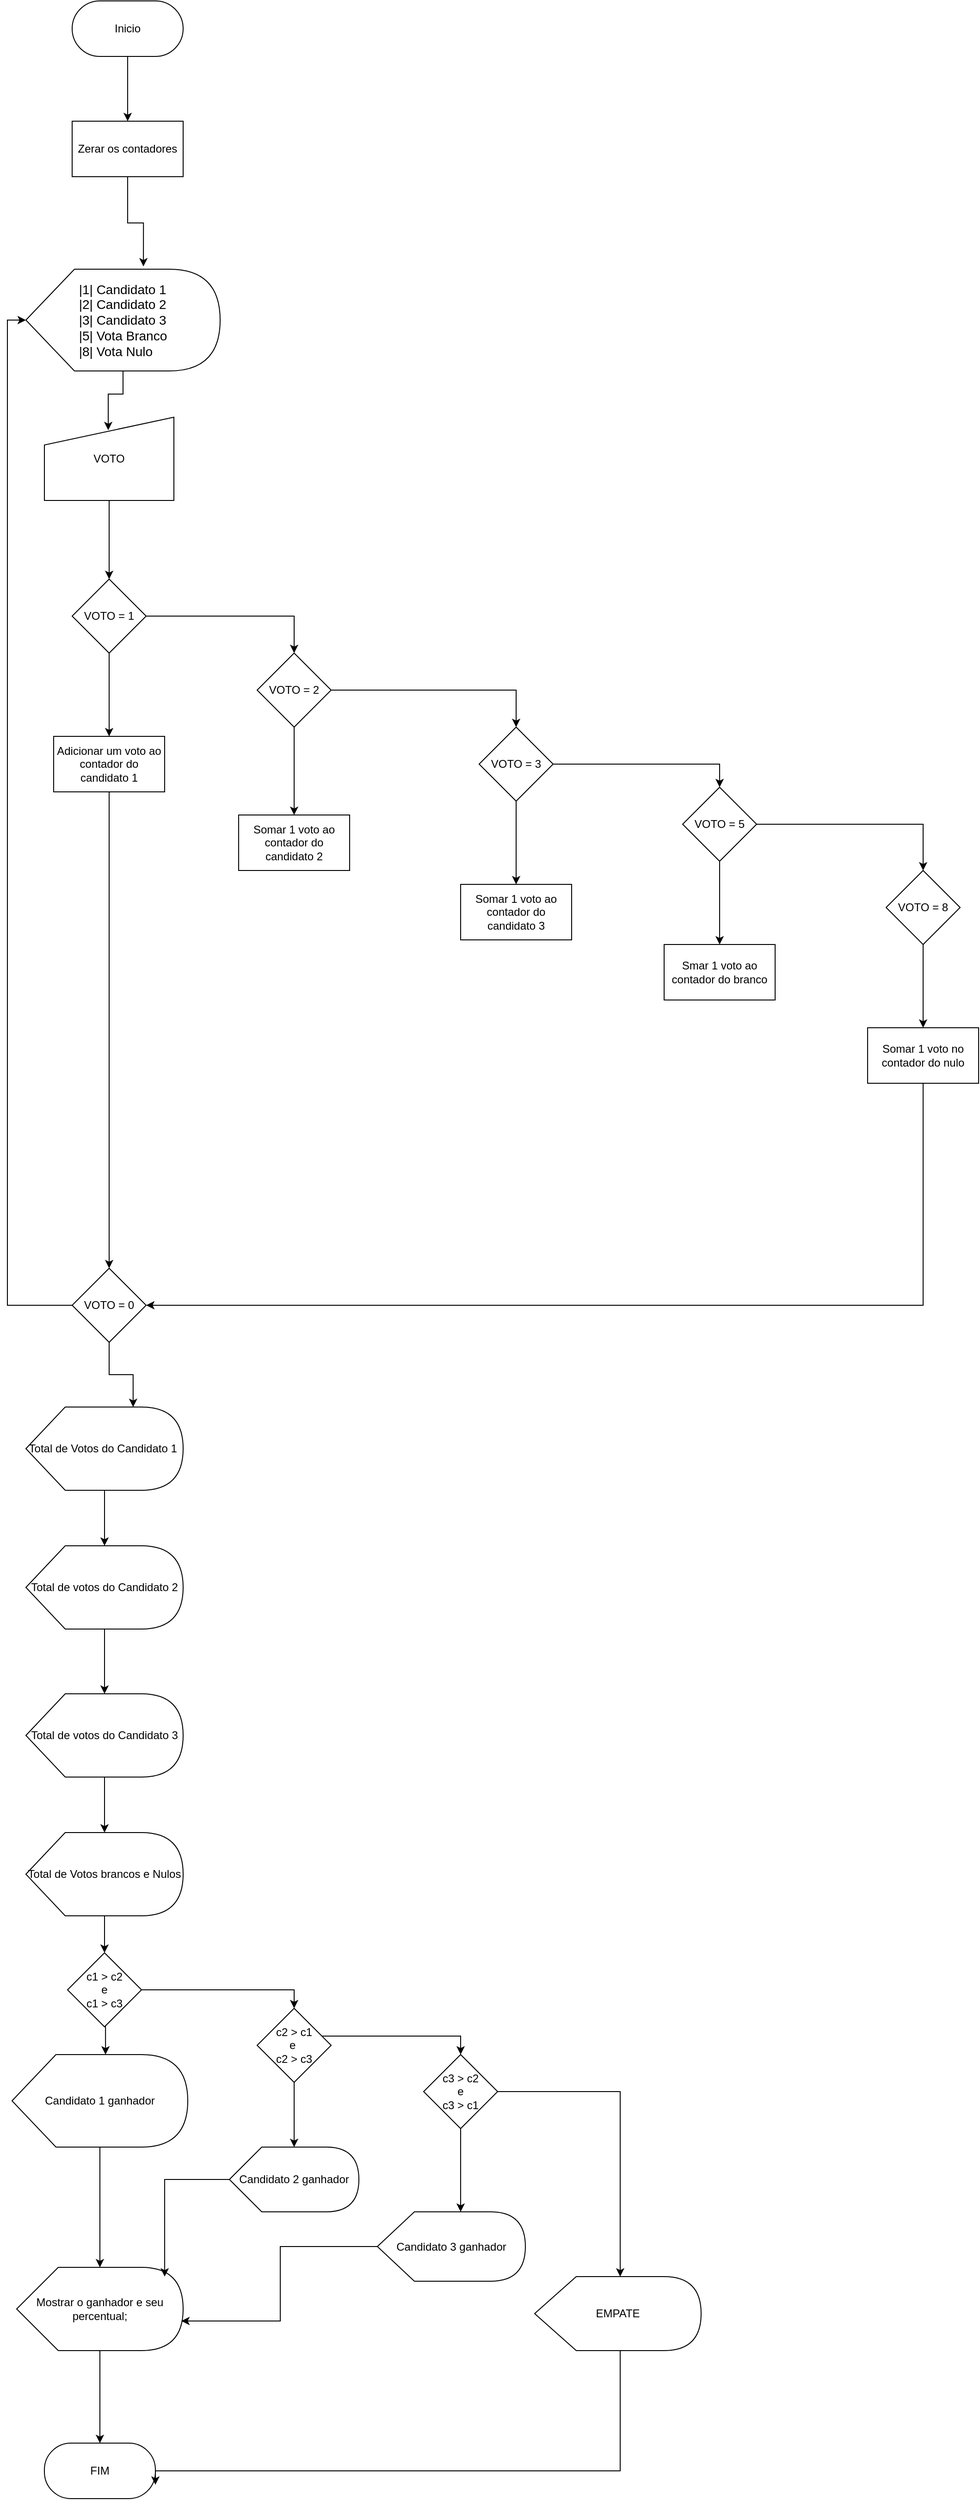 <mxfile version="22.0.4" type="github">
  <diagram id="kgpKYQtTHZ0yAKxKKP6v" name="Page-1">
    <mxGraphModel dx="1434" dy="758" grid="1" gridSize="10" guides="1" tooltips="1" connect="1" arrows="1" fold="1" page="1" pageScale="1" pageWidth="850" pageHeight="1100" math="0" shadow="0">
      <root>
        <mxCell id="0" />
        <mxCell id="1" parent="0" />
        <mxCell id="rz1NUizE8AmCartYALVX-5" style="edgeStyle=orthogonalEdgeStyle;rounded=0;orthogonalLoop=1;jettySize=auto;html=1;" edge="1" parent="1" source="rz1NUizE8AmCartYALVX-4" target="rz1NUizE8AmCartYALVX-6">
          <mxGeometry relative="1" as="geometry">
            <mxPoint x="170" y="270" as="targetPoint" />
          </mxGeometry>
        </mxCell>
        <mxCell id="rz1NUizE8AmCartYALVX-4" value="&lt;font style=&quot;vertical-align: inherit;&quot;&gt;&lt;font style=&quot;vertical-align: inherit;&quot;&gt;Inicio&lt;/font&gt;&lt;/font&gt;" style="rounded=1;whiteSpace=wrap;html=1;arcSize=50;" vertex="1" parent="1">
          <mxGeometry x="110" y="110" width="120" height="60" as="geometry" />
        </mxCell>
        <mxCell id="rz1NUizE8AmCartYALVX-8" style="edgeStyle=orthogonalEdgeStyle;rounded=0;orthogonalLoop=1;jettySize=auto;html=1;exitX=0.5;exitY=1;exitDx=0;exitDy=0;entryX=0.605;entryY=-0.027;entryDx=0;entryDy=0;entryPerimeter=0;" edge="1" parent="1" source="rz1NUizE8AmCartYALVX-6" target="rz1NUizE8AmCartYALVX-7">
          <mxGeometry relative="1" as="geometry">
            <mxPoint x="170" y="320" as="targetPoint" />
          </mxGeometry>
        </mxCell>
        <mxCell id="rz1NUizE8AmCartYALVX-6" value="&lt;font style=&quot;vertical-align: inherit;&quot;&gt;&lt;font style=&quot;vertical-align: inherit;&quot;&gt;Zerar os contadores&lt;/font&gt;&lt;/font&gt;" style="rounded=0;whiteSpace=wrap;html=1;" vertex="1" parent="1">
          <mxGeometry x="110" y="240" width="120" height="60" as="geometry" />
        </mxCell>
        <mxCell id="rz1NUizE8AmCartYALVX-9" style="edgeStyle=orthogonalEdgeStyle;rounded=0;orthogonalLoop=1;jettySize=auto;html=1;entryX=0.493;entryY=0.156;entryDx=0;entryDy=0;entryPerimeter=0;" edge="1" parent="1" source="rz1NUizE8AmCartYALVX-7" target="rz1NUizE8AmCartYALVX-10">
          <mxGeometry relative="1" as="geometry">
            <mxPoint x="180" y="600" as="targetPoint" />
          </mxGeometry>
        </mxCell>
        <mxCell id="rz1NUizE8AmCartYALVX-7" value="&lt;div style=&quot;text-align: justify;&quot;&gt;&lt;span style=&quot;font-size: 14px; background-color: initial;&quot;&gt;|1| Candidato 1&lt;/span&gt;&lt;/div&gt;&lt;font style=&quot;vertical-align: inherit;&quot;&gt;&lt;div style=&quot;text-align: justify;&quot;&gt;&lt;span style=&quot;font-size: 14px; background-color: initial;&quot;&gt;|2| Candidato 2&lt;/span&gt;&lt;/div&gt;&lt;font style=&quot;vertical-align: inherit; font-size: 14px;&quot;&gt;&lt;div style=&quot;text-align: justify;&quot;&gt;&lt;span style=&quot;background-color: initial;&quot;&gt;|3| Candidato 3&lt;/span&gt;&lt;/div&gt;&lt;div style=&quot;text-align: justify;&quot;&gt;&lt;span style=&quot;background-color: initial;&quot;&gt;|5| Vota Branco&lt;/span&gt;&lt;/div&gt;&lt;div style=&quot;text-align: justify;&quot;&gt;&lt;span style=&quot;background-color: initial;&quot;&gt;|8| Vota Nulo&lt;/span&gt;&lt;/div&gt;&lt;/font&gt;&lt;/font&gt;" style="shape=display;whiteSpace=wrap;html=1;" vertex="1" parent="1">
          <mxGeometry x="60" y="400" width="210" height="110" as="geometry" />
        </mxCell>
        <mxCell id="rz1NUizE8AmCartYALVX-21" value="" style="edgeStyle=orthogonalEdgeStyle;rounded=0;orthogonalLoop=1;jettySize=auto;html=1;" edge="1" parent="1" source="rz1NUizE8AmCartYALVX-10" target="rz1NUizE8AmCartYALVX-20">
          <mxGeometry relative="1" as="geometry" />
        </mxCell>
        <mxCell id="rz1NUizE8AmCartYALVX-10" value="&lt;font style=&quot;vertical-align: inherit;&quot;&gt;&lt;font style=&quot;vertical-align: inherit;&quot;&gt;VOTO&lt;/font&gt;&lt;/font&gt;" style="shape=manualInput;whiteSpace=wrap;html=1;" vertex="1" parent="1">
          <mxGeometry x="80" y="560" width="140" height="90" as="geometry" />
        </mxCell>
        <mxCell id="rz1NUizE8AmCartYALVX-24" value="" style="edgeStyle=orthogonalEdgeStyle;rounded=0;orthogonalLoop=1;jettySize=auto;html=1;" edge="1" parent="1" source="rz1NUizE8AmCartYALVX-20" target="rz1NUizE8AmCartYALVX-23">
          <mxGeometry relative="1" as="geometry" />
        </mxCell>
        <mxCell id="rz1NUizE8AmCartYALVX-28" value="" style="edgeStyle=orthogonalEdgeStyle;rounded=0;orthogonalLoop=1;jettySize=auto;html=1;entryX=0.5;entryY=0;entryDx=0;entryDy=0;" edge="1" parent="1" source="rz1NUizE8AmCartYALVX-20" target="rz1NUizE8AmCartYALVX-27">
          <mxGeometry relative="1" as="geometry" />
        </mxCell>
        <mxCell id="rz1NUizE8AmCartYALVX-20" value="&lt;font style=&quot;vertical-align: inherit;&quot;&gt;&lt;font style=&quot;vertical-align: inherit;&quot;&gt;VOTO = 1&lt;/font&gt;&lt;/font&gt;" style="rhombus;whiteSpace=wrap;html=1;" vertex="1" parent="1">
          <mxGeometry x="110" y="735" width="80" height="80" as="geometry" />
        </mxCell>
        <mxCell id="rz1NUizE8AmCartYALVX-35" value="" style="edgeStyle=orthogonalEdgeStyle;rounded=0;orthogonalLoop=1;jettySize=auto;html=1;" edge="1" parent="1" source="rz1NUizE8AmCartYALVX-23" target="rz1NUizE8AmCartYALVX-34">
          <mxGeometry relative="1" as="geometry" />
        </mxCell>
        <mxCell id="rz1NUizE8AmCartYALVX-23" value="&lt;font style=&quot;vertical-align: inherit;&quot;&gt;&lt;font style=&quot;vertical-align: inherit;&quot;&gt;Adicionar um voto ao contador do candidato 1&lt;/font&gt;&lt;/font&gt;" style="whiteSpace=wrap;html=1;" vertex="1" parent="1">
          <mxGeometry x="90" y="905" width="120" height="60" as="geometry" />
        </mxCell>
        <mxCell id="rz1NUizE8AmCartYALVX-30" value="" style="edgeStyle=orthogonalEdgeStyle;rounded=0;orthogonalLoop=1;jettySize=auto;html=1;" edge="1" parent="1" source="rz1NUizE8AmCartYALVX-27" target="rz1NUizE8AmCartYALVX-29">
          <mxGeometry relative="1" as="geometry" />
        </mxCell>
        <mxCell id="rz1NUizE8AmCartYALVX-32" value="" style="edgeStyle=orthogonalEdgeStyle;rounded=0;orthogonalLoop=1;jettySize=auto;html=1;entryX=0.5;entryY=0;entryDx=0;entryDy=0;" edge="1" parent="1" source="rz1NUizE8AmCartYALVX-27" target="rz1NUizE8AmCartYALVX-31">
          <mxGeometry relative="1" as="geometry" />
        </mxCell>
        <mxCell id="rz1NUizE8AmCartYALVX-27" value="&lt;font style=&quot;vertical-align: inherit;&quot;&gt;&lt;font style=&quot;vertical-align: inherit;&quot;&gt;VOTO = 2&lt;/font&gt;&lt;/font&gt;" style="rhombus;whiteSpace=wrap;html=1;" vertex="1" parent="1">
          <mxGeometry x="310" y="815" width="80" height="80" as="geometry" />
        </mxCell>
        <mxCell id="rz1NUizE8AmCartYALVX-29" value="&lt;font style=&quot;vertical-align: inherit;&quot;&gt;&lt;font style=&quot;vertical-align: inherit;&quot;&gt;&lt;font style=&quot;vertical-align: inherit;&quot;&gt;&lt;font style=&quot;vertical-align: inherit;&quot;&gt;Somar 1 voto ao contador do candidato 2&lt;/font&gt;&lt;/font&gt;&lt;/font&gt;&lt;/font&gt;" style="whiteSpace=wrap;html=1;" vertex="1" parent="1">
          <mxGeometry x="290" y="990" width="120" height="60" as="geometry" />
        </mxCell>
        <mxCell id="rz1NUizE8AmCartYALVX-37" value="" style="edgeStyle=orthogonalEdgeStyle;rounded=0;orthogonalLoop=1;jettySize=auto;html=1;" edge="1" parent="1" source="rz1NUizE8AmCartYALVX-31" target="rz1NUizE8AmCartYALVX-36">
          <mxGeometry relative="1" as="geometry" />
        </mxCell>
        <mxCell id="rz1NUizE8AmCartYALVX-39" value="" style="edgeStyle=orthogonalEdgeStyle;rounded=0;orthogonalLoop=1;jettySize=auto;html=1;entryX=0.5;entryY=0;entryDx=0;entryDy=0;" edge="1" parent="1" source="rz1NUizE8AmCartYALVX-31" target="rz1NUizE8AmCartYALVX-38">
          <mxGeometry relative="1" as="geometry" />
        </mxCell>
        <mxCell id="rz1NUizE8AmCartYALVX-31" value="&lt;font style=&quot;vertical-align: inherit;&quot;&gt;&lt;font style=&quot;vertical-align: inherit;&quot;&gt;VOTO = 3&lt;/font&gt;&lt;/font&gt;" style="rhombus;whiteSpace=wrap;html=1;" vertex="1" parent="1">
          <mxGeometry x="550" y="895" width="80" height="80" as="geometry" />
        </mxCell>
        <mxCell id="rz1NUizE8AmCartYALVX-47" style="edgeStyle=orthogonalEdgeStyle;rounded=0;orthogonalLoop=1;jettySize=auto;html=1;entryX=0;entryY=0.5;entryDx=0;entryDy=0;entryPerimeter=0;" edge="1" parent="1" source="rz1NUizE8AmCartYALVX-34" target="rz1NUizE8AmCartYALVX-7">
          <mxGeometry relative="1" as="geometry">
            <mxPoint x="20" y="313" as="targetPoint" />
            <Array as="points">
              <mxPoint x="40" y="1520" />
              <mxPoint x="40" y="455" />
            </Array>
          </mxGeometry>
        </mxCell>
        <mxCell id="rz1NUizE8AmCartYALVX-34" value="&lt;font style=&quot;vertical-align: inherit;&quot;&gt;&lt;font style=&quot;vertical-align: inherit;&quot;&gt;VOTO = 0&lt;/font&gt;&lt;/font&gt;" style="rhombus;whiteSpace=wrap;html=1;" vertex="1" parent="1">
          <mxGeometry x="110" y="1480" width="80" height="80" as="geometry" />
        </mxCell>
        <mxCell id="rz1NUizE8AmCartYALVX-36" value="&lt;font style=&quot;vertical-align: inherit;&quot;&gt;&lt;font style=&quot;vertical-align: inherit;&quot;&gt;&lt;font style=&quot;vertical-align: inherit;&quot;&gt;&lt;font style=&quot;vertical-align: inherit;&quot;&gt;Somar 1 voto ao contador do candidato 3&lt;/font&gt;&lt;/font&gt;&lt;/font&gt;&lt;/font&gt;" style="whiteSpace=wrap;html=1;" vertex="1" parent="1">
          <mxGeometry x="530" y="1065" width="120" height="60" as="geometry" />
        </mxCell>
        <mxCell id="rz1NUizE8AmCartYALVX-41" value="" style="edgeStyle=orthogonalEdgeStyle;rounded=0;orthogonalLoop=1;jettySize=auto;html=1;" edge="1" parent="1" source="rz1NUizE8AmCartYALVX-38" target="rz1NUizE8AmCartYALVX-40">
          <mxGeometry relative="1" as="geometry" />
        </mxCell>
        <mxCell id="rz1NUizE8AmCartYALVX-43" value="" style="edgeStyle=orthogonalEdgeStyle;rounded=0;orthogonalLoop=1;jettySize=auto;html=1;entryX=0.5;entryY=0;entryDx=0;entryDy=0;" edge="1" parent="1" source="rz1NUizE8AmCartYALVX-38" target="rz1NUizE8AmCartYALVX-42">
          <mxGeometry relative="1" as="geometry" />
        </mxCell>
        <mxCell id="rz1NUizE8AmCartYALVX-38" value="&lt;font style=&quot;vertical-align: inherit;&quot;&gt;&lt;font style=&quot;vertical-align: inherit;&quot;&gt;&lt;font style=&quot;vertical-align: inherit;&quot;&gt;&lt;font style=&quot;vertical-align: inherit;&quot;&gt;VOTO = 5&lt;/font&gt;&lt;/font&gt;&lt;/font&gt;&lt;/font&gt;" style="rhombus;whiteSpace=wrap;html=1;" vertex="1" parent="1">
          <mxGeometry x="770" y="960" width="80" height="80" as="geometry" />
        </mxCell>
        <mxCell id="rz1NUizE8AmCartYALVX-40" value="&lt;font style=&quot;vertical-align: inherit;&quot;&gt;&lt;font style=&quot;vertical-align: inherit;&quot;&gt;Smar 1 voto ao contador do branco&lt;/font&gt;&lt;/font&gt;" style="whiteSpace=wrap;html=1;" vertex="1" parent="1">
          <mxGeometry x="750" y="1130" width="120" height="60" as="geometry" />
        </mxCell>
        <mxCell id="rz1NUizE8AmCartYALVX-45" value="" style="edgeStyle=orthogonalEdgeStyle;rounded=0;orthogonalLoop=1;jettySize=auto;html=1;" edge="1" parent="1" source="rz1NUizE8AmCartYALVX-42" target="rz1NUizE8AmCartYALVX-44">
          <mxGeometry relative="1" as="geometry" />
        </mxCell>
        <mxCell id="rz1NUizE8AmCartYALVX-42" value="&lt;font style=&quot;vertical-align: inherit;&quot;&gt;&lt;font style=&quot;vertical-align: inherit;&quot;&gt;&lt;font style=&quot;vertical-align: inherit;&quot;&gt;&lt;font style=&quot;vertical-align: inherit;&quot;&gt;VOTO = 8&lt;/font&gt;&lt;/font&gt;&lt;/font&gt;&lt;/font&gt;" style="rhombus;whiteSpace=wrap;html=1;" vertex="1" parent="1">
          <mxGeometry x="990" y="1050" width="80" height="80" as="geometry" />
        </mxCell>
        <mxCell id="rz1NUizE8AmCartYALVX-46" style="edgeStyle=orthogonalEdgeStyle;rounded=0;orthogonalLoop=1;jettySize=auto;html=1;entryX=1;entryY=0.5;entryDx=0;entryDy=0;" edge="1" parent="1" source="rz1NUizE8AmCartYALVX-44" target="rz1NUizE8AmCartYALVX-34">
          <mxGeometry relative="1" as="geometry">
            <Array as="points">
              <mxPoint x="1030" y="1520" />
            </Array>
          </mxGeometry>
        </mxCell>
        <mxCell id="rz1NUizE8AmCartYALVX-44" value="&lt;font style=&quot;vertical-align: inherit;&quot;&gt;&lt;font style=&quot;vertical-align: inherit;&quot;&gt;Somar 1 voto no contador do nulo&lt;/font&gt;&lt;/font&gt;" style="whiteSpace=wrap;html=1;" vertex="1" parent="1">
          <mxGeometry x="970" y="1220" width="120" height="60" as="geometry" />
        </mxCell>
        <mxCell id="rz1NUizE8AmCartYALVX-55" value="" style="edgeStyle=orthogonalEdgeStyle;rounded=0;orthogonalLoop=1;jettySize=auto;html=1;" edge="1" parent="1" source="rz1NUizE8AmCartYALVX-50" target="rz1NUizE8AmCartYALVX-54">
          <mxGeometry relative="1" as="geometry" />
        </mxCell>
        <mxCell id="rz1NUizE8AmCartYALVX-50" value="Total de Votos do Candidato 1&amp;nbsp;" style="shape=display;whiteSpace=wrap;html=1;" vertex="1" parent="1">
          <mxGeometry x="60" y="1630" width="170" height="90" as="geometry" />
        </mxCell>
        <mxCell id="rz1NUizE8AmCartYALVX-52" style="edgeStyle=orthogonalEdgeStyle;rounded=0;orthogonalLoop=1;jettySize=auto;html=1;entryX=0.682;entryY=0;entryDx=0;entryDy=0;entryPerimeter=0;" edge="1" parent="1" source="rz1NUizE8AmCartYALVX-34" target="rz1NUizE8AmCartYALVX-50">
          <mxGeometry relative="1" as="geometry" />
        </mxCell>
        <mxCell id="rz1NUizE8AmCartYALVX-57" value="" style="edgeStyle=orthogonalEdgeStyle;rounded=0;orthogonalLoop=1;jettySize=auto;html=1;" edge="1" parent="1" source="rz1NUizE8AmCartYALVX-54" target="rz1NUizE8AmCartYALVX-56">
          <mxGeometry relative="1" as="geometry" />
        </mxCell>
        <mxCell id="rz1NUizE8AmCartYALVX-54" value="Total de votos do Candidato 2" style="shape=display;whiteSpace=wrap;html=1;" vertex="1" parent="1">
          <mxGeometry x="60" y="1780" width="170" height="90" as="geometry" />
        </mxCell>
        <mxCell id="rz1NUizE8AmCartYALVX-94" value="" style="edgeStyle=orthogonalEdgeStyle;rounded=0;orthogonalLoop=1;jettySize=auto;html=1;" edge="1" parent="1" source="rz1NUizE8AmCartYALVX-56" target="rz1NUizE8AmCartYALVX-93">
          <mxGeometry relative="1" as="geometry" />
        </mxCell>
        <mxCell id="rz1NUizE8AmCartYALVX-56" value="Total de votos do Candidato 3" style="shape=display;whiteSpace=wrap;html=1;" vertex="1" parent="1">
          <mxGeometry x="60" y="1940" width="170" height="90" as="geometry" />
        </mxCell>
        <mxCell id="rz1NUizE8AmCartYALVX-103" style="edgeStyle=orthogonalEdgeStyle;rounded=0;orthogonalLoop=1;jettySize=auto;html=1;entryX=0.5;entryY=0;entryDx=0;entryDy=0;" edge="1" parent="1" source="rz1NUizE8AmCartYALVX-58" target="rz1NUizE8AmCartYALVX-60">
          <mxGeometry relative="1" as="geometry" />
        </mxCell>
        <mxCell id="rz1NUizE8AmCartYALVX-58" value="c1 &amp;gt; c2&lt;br&gt;e&lt;br&gt;c1 &amp;gt; c3" style="rhombus;whiteSpace=wrap;html=1;" vertex="1" parent="1">
          <mxGeometry x="105" y="2220" width="80" height="80" as="geometry" />
        </mxCell>
        <mxCell id="rz1NUizE8AmCartYALVX-104" value="" style="edgeStyle=orthogonalEdgeStyle;rounded=0;orthogonalLoop=1;jettySize=auto;html=1;" edge="1" parent="1" source="rz1NUizE8AmCartYALVX-60" target="rz1NUizE8AmCartYALVX-62">
          <mxGeometry relative="1" as="geometry">
            <Array as="points">
              <mxPoint x="530" y="2310" />
            </Array>
          </mxGeometry>
        </mxCell>
        <mxCell id="rz1NUizE8AmCartYALVX-60" value="c2 &amp;gt; c1&lt;br&gt;e&amp;nbsp;&lt;br&gt;c2 &amp;gt; c3" style="rhombus;whiteSpace=wrap;html=1;" vertex="1" parent="1">
          <mxGeometry x="310" y="2280" width="80" height="80" as="geometry" />
        </mxCell>
        <mxCell id="rz1NUizE8AmCartYALVX-97" value="" style="edgeStyle=orthogonalEdgeStyle;rounded=0;orthogonalLoop=1;jettySize=auto;html=1;" edge="1" parent="1" source="rz1NUizE8AmCartYALVX-62" target="rz1NUizE8AmCartYALVX-78">
          <mxGeometry relative="1" as="geometry">
            <Array as="points">
              <mxPoint x="530" y="2480" />
              <mxPoint x="530" y="2480" />
            </Array>
          </mxGeometry>
        </mxCell>
        <mxCell id="rz1NUizE8AmCartYALVX-62" value="c3 &amp;gt; c2&lt;br&gt;e&lt;br&gt;c3 &amp;gt; c1" style="rhombus;whiteSpace=wrap;html=1;" vertex="1" parent="1">
          <mxGeometry x="490" y="2330" width="80" height="80" as="geometry" />
        </mxCell>
        <mxCell id="rz1NUizE8AmCartYALVX-90" style="edgeStyle=orthogonalEdgeStyle;rounded=0;orthogonalLoop=1;jettySize=auto;html=1;entryX=0.5;entryY=0;entryDx=0;entryDy=0;" edge="1" parent="1" source="rz1NUizE8AmCartYALVX-71" target="rz1NUizE8AmCartYALVX-75">
          <mxGeometry relative="1" as="geometry" />
        </mxCell>
        <mxCell id="rz1NUizE8AmCartYALVX-71" value="Mostrar o ganhador e seu percentual;" style="shape=display;whiteSpace=wrap;html=1;size=0.25;" vertex="1" parent="1">
          <mxGeometry x="50" y="2560" width="180" height="90" as="geometry" />
        </mxCell>
        <mxCell id="rz1NUizE8AmCartYALVX-72" value="Candidato 1 ganhador" style="shape=display;whiteSpace=wrap;html=1;" vertex="1" parent="1">
          <mxGeometry x="45" y="2330" width="190" height="100" as="geometry" />
        </mxCell>
        <mxCell id="rz1NUizE8AmCartYALVX-73" style="edgeStyle=orthogonalEdgeStyle;rounded=0;orthogonalLoop=1;jettySize=auto;html=1;entryX=0.532;entryY=0;entryDx=0;entryDy=0;entryPerimeter=0;" edge="1" parent="1" source="rz1NUizE8AmCartYALVX-58" target="rz1NUizE8AmCartYALVX-72">
          <mxGeometry relative="1" as="geometry">
            <Array as="points">
              <mxPoint x="146" y="2280" />
              <mxPoint x="146" y="2280" />
            </Array>
          </mxGeometry>
        </mxCell>
        <mxCell id="rz1NUizE8AmCartYALVX-74" style="edgeStyle=orthogonalEdgeStyle;rounded=0;orthogonalLoop=1;jettySize=auto;html=1;entryX=0;entryY=0;entryDx=90;entryDy=0;entryPerimeter=0;" edge="1" parent="1" source="rz1NUizE8AmCartYALVX-72" target="rz1NUizE8AmCartYALVX-71">
          <mxGeometry relative="1" as="geometry" />
        </mxCell>
        <mxCell id="rz1NUizE8AmCartYALVX-75" value="FIM" style="rounded=1;whiteSpace=wrap;html=1;arcSize=48;" vertex="1" parent="1">
          <mxGeometry x="80" y="2750" width="120" height="60" as="geometry" />
        </mxCell>
        <mxCell id="rz1NUizE8AmCartYALVX-76" value="Candidato 2 ganhador" style="shape=display;whiteSpace=wrap;html=1;" vertex="1" parent="1">
          <mxGeometry x="280" y="2430" width="140" height="70" as="geometry" />
        </mxCell>
        <mxCell id="rz1NUizE8AmCartYALVX-77" style="edgeStyle=orthogonalEdgeStyle;rounded=0;orthogonalLoop=1;jettySize=auto;html=1;entryX=0;entryY=0;entryDx=70;entryDy=0;entryPerimeter=0;" edge="1" parent="1" source="rz1NUizE8AmCartYALVX-60" target="rz1NUizE8AmCartYALVX-76">
          <mxGeometry relative="1" as="geometry" />
        </mxCell>
        <mxCell id="rz1NUizE8AmCartYALVX-78" value="Candidato 3 ganhador" style="shape=display;whiteSpace=wrap;html=1;" vertex="1" parent="1">
          <mxGeometry x="440" y="2500" width="160" height="75" as="geometry" />
        </mxCell>
        <mxCell id="rz1NUizE8AmCartYALVX-82" style="edgeStyle=orthogonalEdgeStyle;rounded=0;orthogonalLoop=1;jettySize=auto;html=1;entryX=0.889;entryY=0.111;entryDx=0;entryDy=0;entryPerimeter=0;" edge="1" parent="1" source="rz1NUizE8AmCartYALVX-76" target="rz1NUizE8AmCartYALVX-71">
          <mxGeometry relative="1" as="geometry" />
        </mxCell>
        <mxCell id="rz1NUizE8AmCartYALVX-83" style="edgeStyle=orthogonalEdgeStyle;rounded=0;orthogonalLoop=1;jettySize=auto;html=1;entryX=0.989;entryY=0.644;entryDx=0;entryDy=0;entryPerimeter=0;" edge="1" parent="1" source="rz1NUizE8AmCartYALVX-78" target="rz1NUizE8AmCartYALVX-71">
          <mxGeometry relative="1" as="geometry" />
        </mxCell>
        <mxCell id="rz1NUizE8AmCartYALVX-89" style="edgeStyle=orthogonalEdgeStyle;rounded=0;orthogonalLoop=1;jettySize=auto;html=1;entryX=1;entryY=0.75;entryDx=0;entryDy=0;exitX=0;exitY=0;exitDx=92.5;exitDy=80;exitPerimeter=0;" edge="1" parent="1" source="rz1NUizE8AmCartYALVX-88" target="rz1NUizE8AmCartYALVX-75">
          <mxGeometry relative="1" as="geometry">
            <Array as="points">
              <mxPoint x="703" y="2780" />
              <mxPoint x="200" y="2780" />
            </Array>
          </mxGeometry>
        </mxCell>
        <mxCell id="rz1NUizE8AmCartYALVX-88" value="EMPATE" style="shape=display;whiteSpace=wrap;html=1;" vertex="1" parent="1">
          <mxGeometry x="610" y="2570" width="180" height="80" as="geometry" />
        </mxCell>
        <mxCell id="rz1NUizE8AmCartYALVX-102" style="edgeStyle=orthogonalEdgeStyle;rounded=0;orthogonalLoop=1;jettySize=auto;html=1;entryX=0.5;entryY=0;entryDx=0;entryDy=0;" edge="1" parent="1" source="rz1NUizE8AmCartYALVX-93" target="rz1NUizE8AmCartYALVX-58">
          <mxGeometry relative="1" as="geometry" />
        </mxCell>
        <mxCell id="rz1NUizE8AmCartYALVX-93" value="Total de Votos brancos e Nulos" style="shape=display;whiteSpace=wrap;html=1;" vertex="1" parent="1">
          <mxGeometry x="60" y="2090" width="170" height="90" as="geometry" />
        </mxCell>
        <mxCell id="rz1NUizE8AmCartYALVX-95" style="edgeStyle=orthogonalEdgeStyle;rounded=0;orthogonalLoop=1;jettySize=auto;html=1;entryX=0;entryY=0;entryDx=92.5;entryDy=0;entryPerimeter=0;" edge="1" parent="1" source="rz1NUizE8AmCartYALVX-62" target="rz1NUizE8AmCartYALVX-88">
          <mxGeometry relative="1" as="geometry" />
        </mxCell>
      </root>
    </mxGraphModel>
  </diagram>
</mxfile>

